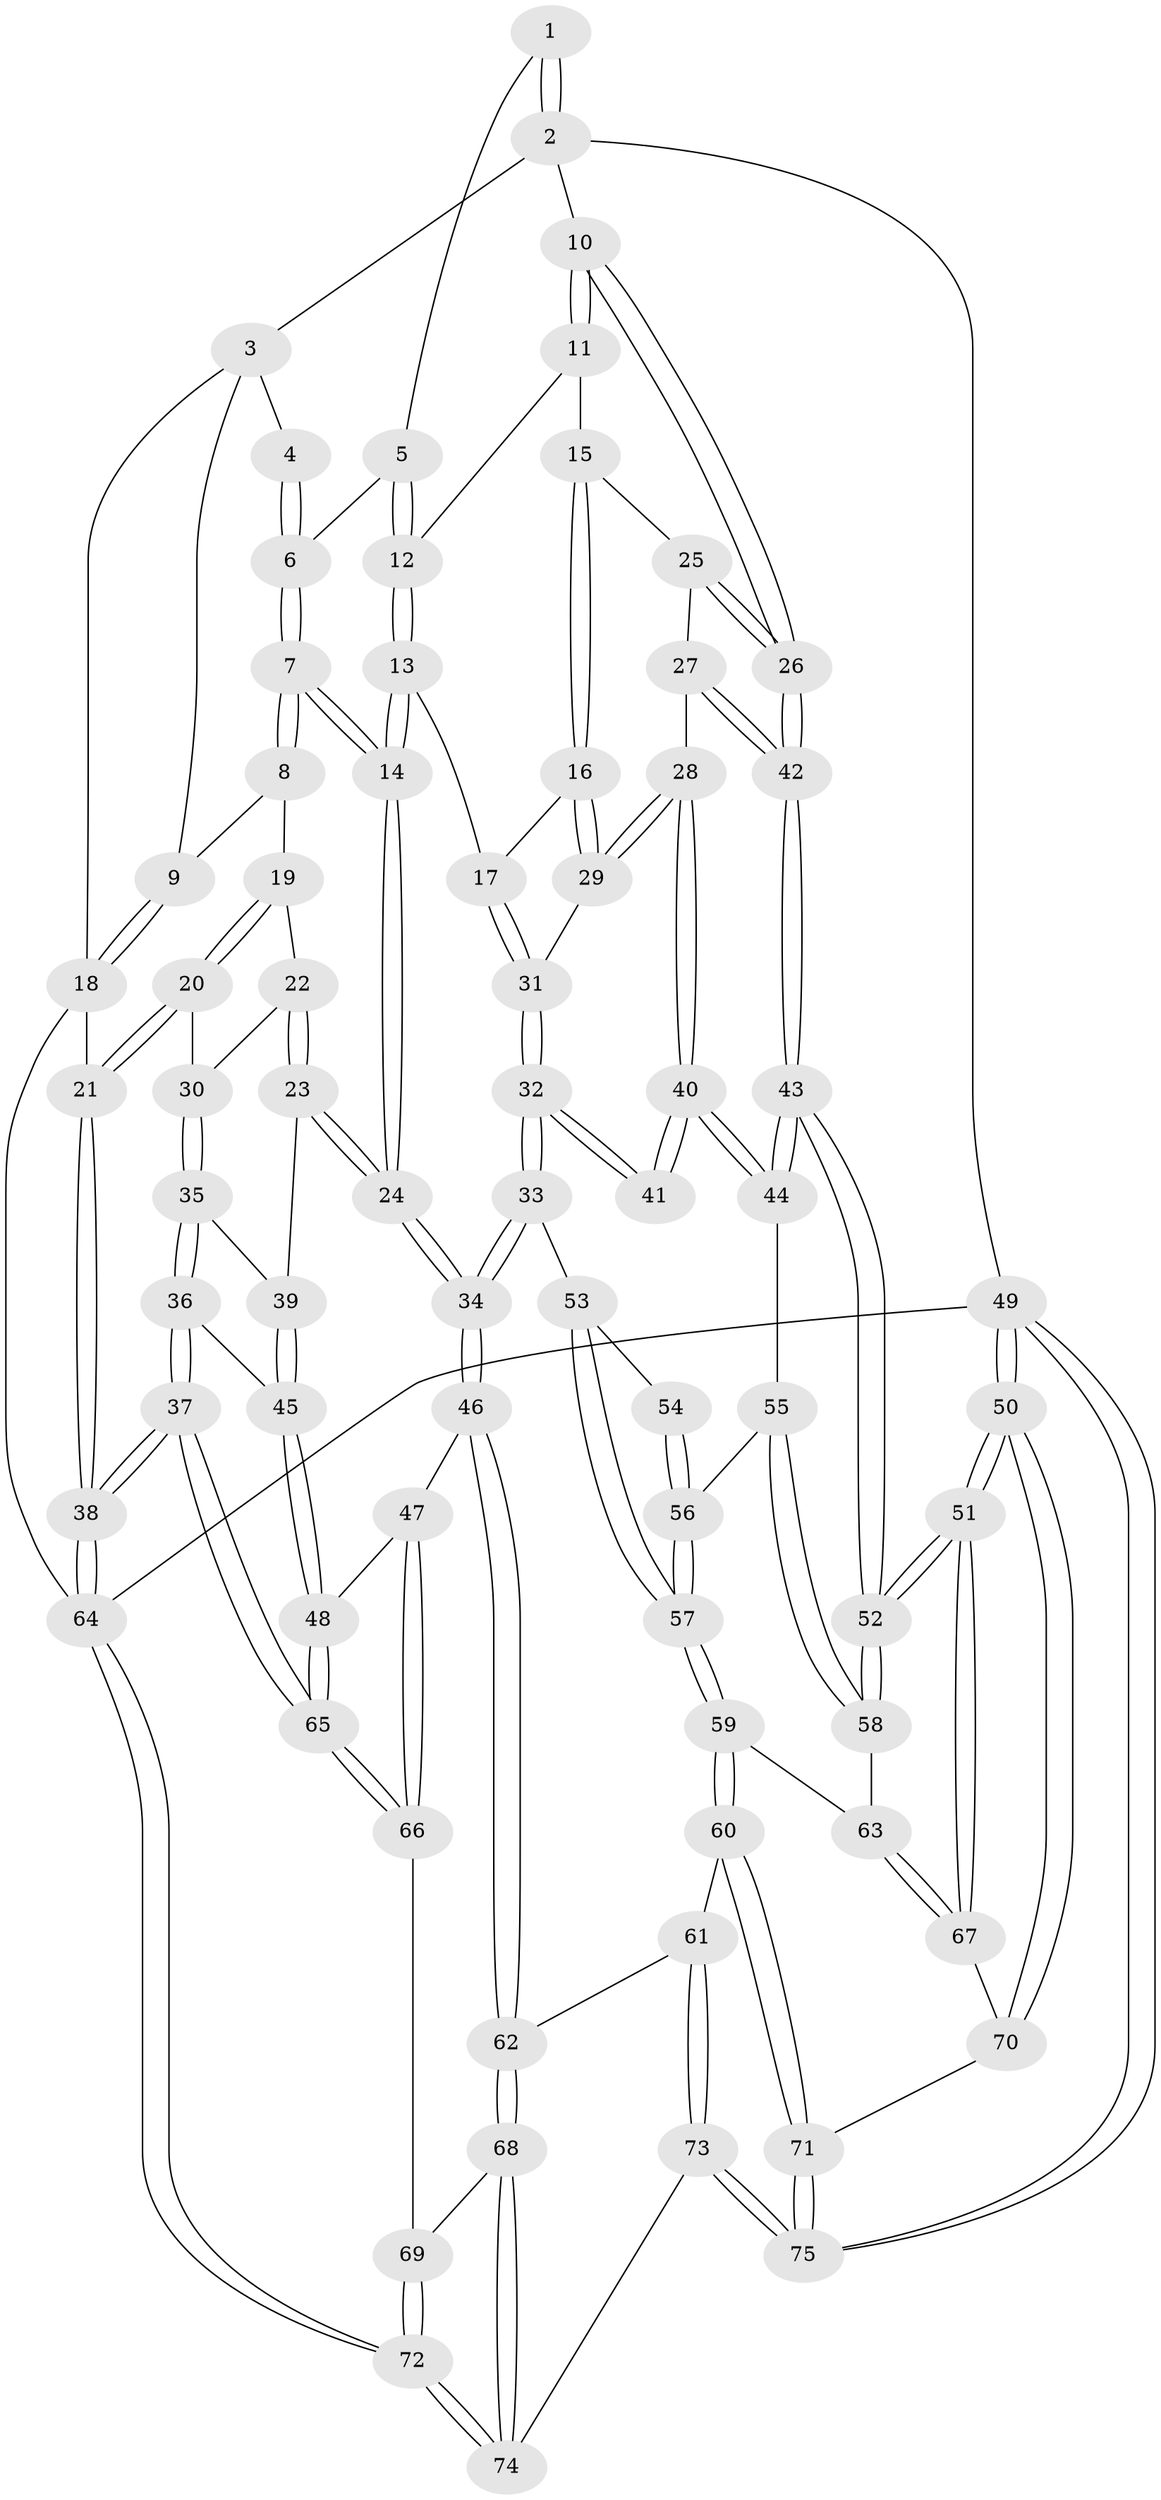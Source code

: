 // Generated by graph-tools (version 1.1) at 2025/51/03/09/25 03:51:08]
// undirected, 75 vertices, 184 edges
graph export_dot {
graph [start="1"]
  node [color=gray90,style=filled];
  1 [pos="+0.7724123306649058+0"];
  2 [pos="+1+0"];
  3 [pos="+0.28834872972867703+0"];
  4 [pos="+0.42452572732900445+0"];
  5 [pos="+0.74530651250854+0"];
  6 [pos="+0.5193954800380585+0.17215797975177727"];
  7 [pos="+0.5071985079030584+0.2695278599596284"];
  8 [pos="+0.19085690963965007+0.23012646691658975"];
  9 [pos="+0.1843367935688325+0.22618296991472733"];
  10 [pos="+1+0.03786113835879192"];
  11 [pos="+0.8831756757250216+0.2587028025960469"];
  12 [pos="+0.8201930776374403+0.2539529017032676"];
  13 [pos="+0.6688210902717113+0.32742511658986995"];
  14 [pos="+0.5708321971171016+0.347187484855794"];
  15 [pos="+0.9162163012661417+0.4200952172183794"];
  16 [pos="+0.8994069299167928+0.4590101051122276"];
  17 [pos="+0.8025855178783424+0.47752023545987804"];
  18 [pos="+0+0.28654414244369647"];
  19 [pos="+0.21045333301937955+0.3153730568078566"];
  20 [pos="+0.16045202366477807+0.5320215799916221"];
  21 [pos="+0+0.5989185896229583"];
  22 [pos="+0.26490585467759215+0.4358431793637978"];
  23 [pos="+0.45247289539433205+0.5347764728089419"];
  24 [pos="+0.5393130440980491+0.4925858189656108"];
  25 [pos="+0.9879803536195835+0.4559241054843861"];
  26 [pos="+1+0.4756326863454657"];
  27 [pos="+0.9451317111231592+0.5715395869704017"];
  28 [pos="+0.9396683987402261+0.5723648229784085"];
  29 [pos="+0.9058857032176402+0.549958331092917"];
  30 [pos="+0.22483267022001463+0.5384042158623719"];
  31 [pos="+0.8125789863346667+0.5669533991587072"];
  32 [pos="+0.8111352757340907+0.56838856069661"];
  33 [pos="+0.6703522970603942+0.6279846965099829"];
  34 [pos="+0.6273120045007581+0.6227148383752568"];
  35 [pos="+0.28227443005476965+0.5911319925316484"];
  36 [pos="+0.2083151907162098+0.7204689729184267"];
  37 [pos="+0.023853732142994143+0.9623148442407986"];
  38 [pos="+0+0.9997849036867495"];
  39 [pos="+0.4217998646833496+0.5629125594114966"];
  40 [pos="+0.9110121966539231+0.6842865756873486"];
  41 [pos="+0.8684098349766286+0.6743538638568108"];
  42 [pos="+1+0.5993046960879964"];
  43 [pos="+1+0.6558543092160504"];
  44 [pos="+0.9192961855581657+0.6979216128567863"];
  45 [pos="+0.39981382432471524+0.6666941222615557"];
  46 [pos="+0.5850583962095529+0.8023289902265474"];
  47 [pos="+0.5436015546840611+0.8067783728186599"];
  48 [pos="+0.398757588987824+0.7591085630125294"];
  49 [pos="+1+1"];
  50 [pos="+1+1"];
  51 [pos="+1+1"];
  52 [pos="+1+0.9770116556634023"];
  53 [pos="+0.7475989139842933+0.6853135470795252"];
  54 [pos="+0.8530281632172253+0.6792559949126241"];
  55 [pos="+0.9191912295642317+0.6995405209966113"];
  56 [pos="+0.8208129794187763+0.7536027282780373"];
  57 [pos="+0.7971755852078315+0.7791919658703543"];
  58 [pos="+0.9281980332594348+0.7964086656870523"];
  59 [pos="+0.8066192022484672+0.8436882017744196"];
  60 [pos="+0.7707658750829275+0.8693286439707182"];
  61 [pos="+0.6564830918857391+0.8569606843356021"];
  62 [pos="+0.591104488202306+0.8115097274346302"];
  63 [pos="+0.8329899479904707+0.8439597672307914"];
  64 [pos="+0+1"];
  65 [pos="+0.19739375637171683+0.8969598524345086"];
  66 [pos="+0.44019541078219154+0.9013035350943518"];
  67 [pos="+0.8911351009990623+0.9128827658493883"];
  68 [pos="+0.5279389624638067+0.9898586514278505"];
  69 [pos="+0.4545888677395567+0.9307174837538655"];
  70 [pos="+0.8767447209320129+0.962138006843674"];
  71 [pos="+0.792398271041068+1"];
  72 [pos="+0.24075464994036821+1"];
  73 [pos="+0.6431209857137024+1"];
  74 [pos="+0.555058565686843+1"];
  75 [pos="+0.7532797008264449+1"];
  1 -- 2;
  1 -- 2;
  1 -- 5;
  2 -- 3;
  2 -- 10;
  2 -- 49;
  3 -- 4;
  3 -- 9;
  3 -- 18;
  4 -- 6;
  4 -- 6;
  5 -- 6;
  5 -- 12;
  5 -- 12;
  6 -- 7;
  6 -- 7;
  7 -- 8;
  7 -- 8;
  7 -- 14;
  7 -- 14;
  8 -- 9;
  8 -- 19;
  9 -- 18;
  9 -- 18;
  10 -- 11;
  10 -- 11;
  10 -- 26;
  10 -- 26;
  11 -- 12;
  11 -- 15;
  12 -- 13;
  12 -- 13;
  13 -- 14;
  13 -- 14;
  13 -- 17;
  14 -- 24;
  14 -- 24;
  15 -- 16;
  15 -- 16;
  15 -- 25;
  16 -- 17;
  16 -- 29;
  16 -- 29;
  17 -- 31;
  17 -- 31;
  18 -- 21;
  18 -- 64;
  19 -- 20;
  19 -- 20;
  19 -- 22;
  20 -- 21;
  20 -- 21;
  20 -- 30;
  21 -- 38;
  21 -- 38;
  22 -- 23;
  22 -- 23;
  22 -- 30;
  23 -- 24;
  23 -- 24;
  23 -- 39;
  24 -- 34;
  24 -- 34;
  25 -- 26;
  25 -- 26;
  25 -- 27;
  26 -- 42;
  26 -- 42;
  27 -- 28;
  27 -- 42;
  27 -- 42;
  28 -- 29;
  28 -- 29;
  28 -- 40;
  28 -- 40;
  29 -- 31;
  30 -- 35;
  30 -- 35;
  31 -- 32;
  31 -- 32;
  32 -- 33;
  32 -- 33;
  32 -- 41;
  32 -- 41;
  33 -- 34;
  33 -- 34;
  33 -- 53;
  34 -- 46;
  34 -- 46;
  35 -- 36;
  35 -- 36;
  35 -- 39;
  36 -- 37;
  36 -- 37;
  36 -- 45;
  37 -- 38;
  37 -- 38;
  37 -- 65;
  37 -- 65;
  38 -- 64;
  38 -- 64;
  39 -- 45;
  39 -- 45;
  40 -- 41;
  40 -- 41;
  40 -- 44;
  40 -- 44;
  42 -- 43;
  42 -- 43;
  43 -- 44;
  43 -- 44;
  43 -- 52;
  43 -- 52;
  44 -- 55;
  45 -- 48;
  45 -- 48;
  46 -- 47;
  46 -- 62;
  46 -- 62;
  47 -- 48;
  47 -- 66;
  47 -- 66;
  48 -- 65;
  48 -- 65;
  49 -- 50;
  49 -- 50;
  49 -- 75;
  49 -- 75;
  49 -- 64;
  50 -- 51;
  50 -- 51;
  50 -- 70;
  50 -- 70;
  51 -- 52;
  51 -- 52;
  51 -- 67;
  51 -- 67;
  52 -- 58;
  52 -- 58;
  53 -- 54;
  53 -- 57;
  53 -- 57;
  54 -- 56;
  54 -- 56;
  55 -- 56;
  55 -- 58;
  55 -- 58;
  56 -- 57;
  56 -- 57;
  57 -- 59;
  57 -- 59;
  58 -- 63;
  59 -- 60;
  59 -- 60;
  59 -- 63;
  60 -- 61;
  60 -- 71;
  60 -- 71;
  61 -- 62;
  61 -- 73;
  61 -- 73;
  62 -- 68;
  62 -- 68;
  63 -- 67;
  63 -- 67;
  64 -- 72;
  64 -- 72;
  65 -- 66;
  65 -- 66;
  66 -- 69;
  67 -- 70;
  68 -- 69;
  68 -- 74;
  68 -- 74;
  69 -- 72;
  69 -- 72;
  70 -- 71;
  71 -- 75;
  71 -- 75;
  72 -- 74;
  72 -- 74;
  73 -- 74;
  73 -- 75;
  73 -- 75;
}
